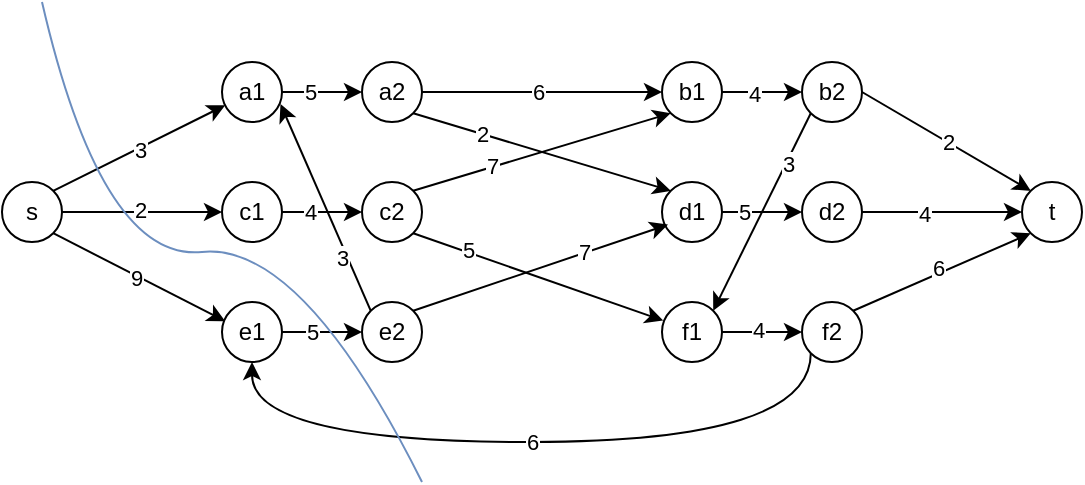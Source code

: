 <mxfile version="24.4.4" type="github">
  <diagram name="第 1 页" id="3d9ARyCZtko17SjuDn9j">
    <mxGraphModel dx="691" dy="369" grid="1" gridSize="10" guides="1" tooltips="1" connect="1" arrows="1" fold="1" page="1" pageScale="1" pageWidth="1000" pageHeight="1000" math="0" shadow="0">
      <root>
        <mxCell id="0" />
        <mxCell id="1" parent="0" />
        <mxCell id="aczb6XzLxd1H7drs5TGw-29" style="edgeStyle=none;rounded=0;orthogonalLoop=1;jettySize=auto;html=1;exitX=1;exitY=0;exitDx=0;exitDy=0;" edge="1" parent="1" source="aczb6XzLxd1H7drs5TGw-1" target="aczb6XzLxd1H7drs5TGw-6">
          <mxGeometry relative="1" as="geometry" />
        </mxCell>
        <mxCell id="aczb6XzLxd1H7drs5TGw-30" value="3" style="edgeLabel;html=1;align=center;verticalAlign=middle;resizable=0;points=[];" vertex="1" connectable="0" parent="aczb6XzLxd1H7drs5TGw-29">
          <mxGeometry x="-0.012" y="-1" relative="1" as="geometry">
            <mxPoint as="offset" />
          </mxGeometry>
        </mxCell>
        <mxCell id="aczb6XzLxd1H7drs5TGw-31" style="edgeStyle=none;rounded=0;orthogonalLoop=1;jettySize=auto;html=1;exitX=1;exitY=0.5;exitDx=0;exitDy=0;entryX=0;entryY=0.5;entryDx=0;entryDy=0;" edge="1" parent="1" source="aczb6XzLxd1H7drs5TGw-1" target="aczb6XzLxd1H7drs5TGw-2">
          <mxGeometry relative="1" as="geometry" />
        </mxCell>
        <mxCell id="aczb6XzLxd1H7drs5TGw-32" value="2" style="edgeLabel;html=1;align=center;verticalAlign=middle;resizable=0;points=[];" vertex="1" connectable="0" parent="aczb6XzLxd1H7drs5TGw-31">
          <mxGeometry x="-0.026" y="1" relative="1" as="geometry">
            <mxPoint as="offset" />
          </mxGeometry>
        </mxCell>
        <mxCell id="aczb6XzLxd1H7drs5TGw-1" value="s" style="ellipse;whiteSpace=wrap;html=1;aspect=fixed;" vertex="1" parent="1">
          <mxGeometry x="110" y="150" width="30" height="30" as="geometry" />
        </mxCell>
        <mxCell id="aczb6XzLxd1H7drs5TGw-18" style="edgeStyle=none;rounded=0;orthogonalLoop=1;jettySize=auto;html=1;exitX=1;exitY=0.5;exitDx=0;exitDy=0;entryX=0;entryY=0.5;entryDx=0;entryDy=0;" edge="1" parent="1" source="aczb6XzLxd1H7drs5TGw-2" target="aczb6XzLxd1H7drs5TGw-3">
          <mxGeometry relative="1" as="geometry" />
        </mxCell>
        <mxCell id="aczb6XzLxd1H7drs5TGw-24" value="4" style="edgeLabel;html=1;align=center;verticalAlign=middle;resizable=0;points=[];" vertex="1" connectable="0" parent="aczb6XzLxd1H7drs5TGw-18">
          <mxGeometry x="-0.311" relative="1" as="geometry">
            <mxPoint as="offset" />
          </mxGeometry>
        </mxCell>
        <mxCell id="aczb6XzLxd1H7drs5TGw-2" value="c1" style="ellipse;whiteSpace=wrap;html=1;aspect=fixed;" vertex="1" parent="1">
          <mxGeometry x="220" y="150" width="30" height="30" as="geometry" />
        </mxCell>
        <mxCell id="aczb6XzLxd1H7drs5TGw-41" style="edgeStyle=none;rounded=0;orthogonalLoop=1;jettySize=auto;html=1;exitX=1;exitY=0;exitDx=0;exitDy=0;entryX=0;entryY=1;entryDx=0;entryDy=0;" edge="1" parent="1" source="aczb6XzLxd1H7drs5TGw-3" target="aczb6XzLxd1H7drs5TGw-12">
          <mxGeometry relative="1" as="geometry" />
        </mxCell>
        <mxCell id="aczb6XzLxd1H7drs5TGw-42" value="7" style="edgeLabel;html=1;align=center;verticalAlign=middle;resizable=0;points=[];" vertex="1" connectable="0" parent="aczb6XzLxd1H7drs5TGw-41">
          <mxGeometry x="-0.391" y="1" relative="1" as="geometry">
            <mxPoint as="offset" />
          </mxGeometry>
        </mxCell>
        <mxCell id="aczb6XzLxd1H7drs5TGw-3" value="c2" style="ellipse;whiteSpace=wrap;html=1;aspect=fixed;" vertex="1" parent="1">
          <mxGeometry x="290" y="150" width="30" height="30" as="geometry" />
        </mxCell>
        <mxCell id="aczb6XzLxd1H7drs5TGw-19" style="edgeStyle=none;rounded=0;orthogonalLoop=1;jettySize=auto;html=1;exitX=1;exitY=0.5;exitDx=0;exitDy=0;entryX=0;entryY=0.5;entryDx=0;entryDy=0;" edge="1" parent="1" source="aczb6XzLxd1H7drs5TGw-4" target="aczb6XzLxd1H7drs5TGw-5">
          <mxGeometry relative="1" as="geometry" />
        </mxCell>
        <mxCell id="aczb6XzLxd1H7drs5TGw-25" value="5" style="edgeLabel;html=1;align=center;verticalAlign=middle;resizable=0;points=[];" vertex="1" connectable="0" parent="aczb6XzLxd1H7drs5TGw-19">
          <mxGeometry x="-0.25" y="1" relative="1" as="geometry">
            <mxPoint y="1" as="offset" />
          </mxGeometry>
        </mxCell>
        <mxCell id="aczb6XzLxd1H7drs5TGw-4" value="e1" style="ellipse;whiteSpace=wrap;html=1;aspect=fixed;" vertex="1" parent="1">
          <mxGeometry x="220" y="210" width="30" height="30" as="geometry" />
        </mxCell>
        <mxCell id="aczb6XzLxd1H7drs5TGw-5" value="e2" style="ellipse;whiteSpace=wrap;html=1;aspect=fixed;" vertex="1" parent="1">
          <mxGeometry x="290" y="210" width="30" height="30" as="geometry" />
        </mxCell>
        <mxCell id="aczb6XzLxd1H7drs5TGw-17" style="edgeStyle=none;rounded=0;orthogonalLoop=1;jettySize=auto;html=1;exitX=1;exitY=0.5;exitDx=0;exitDy=0;entryX=0;entryY=0.5;entryDx=0;entryDy=0;" edge="1" parent="1" source="aczb6XzLxd1H7drs5TGw-6" target="aczb6XzLxd1H7drs5TGw-7">
          <mxGeometry relative="1" as="geometry" />
        </mxCell>
        <mxCell id="aczb6XzLxd1H7drs5TGw-23" value="5" style="edgeLabel;html=1;align=center;verticalAlign=middle;resizable=0;points=[];" vertex="1" connectable="0" parent="aczb6XzLxd1H7drs5TGw-17">
          <mxGeometry x="-0.311" relative="1" as="geometry">
            <mxPoint as="offset" />
          </mxGeometry>
        </mxCell>
        <mxCell id="aczb6XzLxd1H7drs5TGw-6" value="a1" style="ellipse;whiteSpace=wrap;html=1;aspect=fixed;" vertex="1" parent="1">
          <mxGeometry x="220" y="90" width="30" height="30" as="geometry" />
        </mxCell>
        <mxCell id="aczb6XzLxd1H7drs5TGw-37" style="edgeStyle=none;rounded=0;orthogonalLoop=1;jettySize=auto;html=1;exitX=1;exitY=0.5;exitDx=0;exitDy=0;entryX=0;entryY=0.5;entryDx=0;entryDy=0;" edge="1" parent="1" source="aczb6XzLxd1H7drs5TGw-7" target="aczb6XzLxd1H7drs5TGw-12">
          <mxGeometry relative="1" as="geometry" />
        </mxCell>
        <mxCell id="aczb6XzLxd1H7drs5TGw-38" value="6" style="edgeLabel;html=1;align=center;verticalAlign=middle;resizable=0;points=[];" vertex="1" connectable="0" parent="aczb6XzLxd1H7drs5TGw-37">
          <mxGeometry x="-0.036" y="2" relative="1" as="geometry">
            <mxPoint y="2" as="offset" />
          </mxGeometry>
        </mxCell>
        <mxCell id="aczb6XzLxd1H7drs5TGw-39" style="edgeStyle=none;rounded=0;orthogonalLoop=1;jettySize=auto;html=1;exitX=1;exitY=1;exitDx=0;exitDy=0;entryX=0;entryY=0;entryDx=0;entryDy=0;" edge="1" parent="1" source="aczb6XzLxd1H7drs5TGw-7" target="aczb6XzLxd1H7drs5TGw-8">
          <mxGeometry relative="1" as="geometry" />
        </mxCell>
        <mxCell id="aczb6XzLxd1H7drs5TGw-40" value="2" style="edgeLabel;html=1;align=center;verticalAlign=middle;resizable=0;points=[];" vertex="1" connectable="0" parent="aczb6XzLxd1H7drs5TGw-39">
          <mxGeometry x="-0.007" relative="1" as="geometry">
            <mxPoint x="-30" y="-9" as="offset" />
          </mxGeometry>
        </mxCell>
        <mxCell id="aczb6XzLxd1H7drs5TGw-7" value="a2" style="ellipse;whiteSpace=wrap;html=1;aspect=fixed;" vertex="1" parent="1">
          <mxGeometry x="290" y="90" width="30" height="30" as="geometry" />
        </mxCell>
        <mxCell id="aczb6XzLxd1H7drs5TGw-21" style="edgeStyle=none;rounded=0;orthogonalLoop=1;jettySize=auto;html=1;exitX=1;exitY=0.5;exitDx=0;exitDy=0;" edge="1" parent="1" source="aczb6XzLxd1H7drs5TGw-8" target="aczb6XzLxd1H7drs5TGw-9">
          <mxGeometry relative="1" as="geometry" />
        </mxCell>
        <mxCell id="aczb6XzLxd1H7drs5TGw-27" value="5" style="edgeLabel;html=1;align=center;verticalAlign=middle;resizable=0;points=[];" vertex="1" connectable="0" parent="aczb6XzLxd1H7drs5TGw-21">
          <mxGeometry x="-0.171" relative="1" as="geometry">
            <mxPoint x="-6" as="offset" />
          </mxGeometry>
        </mxCell>
        <mxCell id="aczb6XzLxd1H7drs5TGw-8" value="d1" style="ellipse;whiteSpace=wrap;html=1;aspect=fixed;" vertex="1" parent="1">
          <mxGeometry x="440" y="150" width="30" height="30" as="geometry" />
        </mxCell>
        <mxCell id="aczb6XzLxd1H7drs5TGw-55" style="edgeStyle=none;rounded=0;orthogonalLoop=1;jettySize=auto;html=1;exitX=1;exitY=0.5;exitDx=0;exitDy=0;entryX=0;entryY=0.5;entryDx=0;entryDy=0;" edge="1" parent="1" source="aczb6XzLxd1H7drs5TGw-9" target="aczb6XzLxd1H7drs5TGw-14">
          <mxGeometry relative="1" as="geometry" />
        </mxCell>
        <mxCell id="aczb6XzLxd1H7drs5TGw-56" value="4" style="edgeLabel;html=1;align=center;verticalAlign=middle;resizable=0;points=[];" vertex="1" connectable="0" parent="aczb6XzLxd1H7drs5TGw-55">
          <mxGeometry x="-0.225" y="-1" relative="1" as="geometry">
            <mxPoint as="offset" />
          </mxGeometry>
        </mxCell>
        <mxCell id="aczb6XzLxd1H7drs5TGw-9" value="d2" style="ellipse;whiteSpace=wrap;html=1;aspect=fixed;" vertex="1" parent="1">
          <mxGeometry x="510" y="150" width="30" height="30" as="geometry" />
        </mxCell>
        <mxCell id="aczb6XzLxd1H7drs5TGw-20" style="edgeStyle=none;rounded=0;orthogonalLoop=1;jettySize=auto;html=1;exitX=1;exitY=0.5;exitDx=0;exitDy=0;entryX=0;entryY=0.5;entryDx=0;entryDy=0;" edge="1" parent="1" source="aczb6XzLxd1H7drs5TGw-10" target="aczb6XzLxd1H7drs5TGw-11">
          <mxGeometry relative="1" as="geometry" />
        </mxCell>
        <mxCell id="aczb6XzLxd1H7drs5TGw-26" value="4" style="edgeLabel;html=1;align=center;verticalAlign=middle;resizable=0;points=[];" vertex="1" connectable="0" parent="aczb6XzLxd1H7drs5TGw-20">
          <mxGeometry x="-0.111" y="1" relative="1" as="geometry">
            <mxPoint as="offset" />
          </mxGeometry>
        </mxCell>
        <mxCell id="aczb6XzLxd1H7drs5TGw-10" value="f1" style="ellipse;whiteSpace=wrap;html=1;aspect=fixed;" vertex="1" parent="1">
          <mxGeometry x="440" y="210" width="30" height="30" as="geometry" />
        </mxCell>
        <mxCell id="aczb6XzLxd1H7drs5TGw-47" style="edgeStyle=orthogonalEdgeStyle;curved=1;rounded=0;orthogonalLoop=1;jettySize=auto;html=1;exitX=0;exitY=1;exitDx=0;exitDy=0;entryX=0.5;entryY=1;entryDx=0;entryDy=0;" edge="1" parent="1" source="aczb6XzLxd1H7drs5TGw-11" target="aczb6XzLxd1H7drs5TGw-4">
          <mxGeometry relative="1" as="geometry">
            <Array as="points">
              <mxPoint x="514" y="280" />
              <mxPoint x="235" y="280" />
            </Array>
          </mxGeometry>
        </mxCell>
        <mxCell id="aczb6XzLxd1H7drs5TGw-51" value="6" style="edgeLabel;html=1;align=center;verticalAlign=middle;resizable=0;points=[];" vertex="1" connectable="0" parent="aczb6XzLxd1H7drs5TGw-47">
          <mxGeometry x="0.013" relative="1" as="geometry">
            <mxPoint as="offset" />
          </mxGeometry>
        </mxCell>
        <mxCell id="aczb6XzLxd1H7drs5TGw-57" style="edgeStyle=none;rounded=0;orthogonalLoop=1;jettySize=auto;html=1;exitX=1;exitY=0;exitDx=0;exitDy=0;entryX=0;entryY=1;entryDx=0;entryDy=0;" edge="1" parent="1" source="aczb6XzLxd1H7drs5TGw-11" target="aczb6XzLxd1H7drs5TGw-14">
          <mxGeometry relative="1" as="geometry" />
        </mxCell>
        <mxCell id="aczb6XzLxd1H7drs5TGw-58" value="6" style="edgeLabel;html=1;align=center;verticalAlign=middle;resizable=0;points=[];" vertex="1" connectable="0" parent="aczb6XzLxd1H7drs5TGw-57">
          <mxGeometry x="-0.033" y="3" relative="1" as="geometry">
            <mxPoint as="offset" />
          </mxGeometry>
        </mxCell>
        <mxCell id="aczb6XzLxd1H7drs5TGw-11" value="f2" style="ellipse;whiteSpace=wrap;html=1;aspect=fixed;" vertex="1" parent="1">
          <mxGeometry x="510" y="210" width="30" height="30" as="geometry" />
        </mxCell>
        <mxCell id="aczb6XzLxd1H7drs5TGw-22" style="edgeStyle=none;rounded=0;orthogonalLoop=1;jettySize=auto;html=1;exitX=1;exitY=0.5;exitDx=0;exitDy=0;entryX=0;entryY=0.5;entryDx=0;entryDy=0;" edge="1" parent="1" source="aczb6XzLxd1H7drs5TGw-12" target="aczb6XzLxd1H7drs5TGw-13">
          <mxGeometry relative="1" as="geometry" />
        </mxCell>
        <mxCell id="aczb6XzLxd1H7drs5TGw-28" value="4" style="edgeLabel;html=1;align=center;verticalAlign=middle;resizable=0;points=[];" vertex="1" connectable="0" parent="aczb6XzLxd1H7drs5TGw-22">
          <mxGeometry x="-0.232" y="-1" relative="1" as="geometry">
            <mxPoint as="offset" />
          </mxGeometry>
        </mxCell>
        <mxCell id="aczb6XzLxd1H7drs5TGw-12" value="b1" style="ellipse;whiteSpace=wrap;html=1;aspect=fixed;" vertex="1" parent="1">
          <mxGeometry x="440" y="90" width="30" height="30" as="geometry" />
        </mxCell>
        <mxCell id="aczb6XzLxd1H7drs5TGw-53" style="edgeStyle=none;rounded=0;orthogonalLoop=1;jettySize=auto;html=1;exitX=0;exitY=1;exitDx=0;exitDy=0;entryX=1;entryY=0;entryDx=0;entryDy=0;" edge="1" parent="1" source="aczb6XzLxd1H7drs5TGw-13" target="aczb6XzLxd1H7drs5TGw-10">
          <mxGeometry relative="1" as="geometry" />
        </mxCell>
        <mxCell id="aczb6XzLxd1H7drs5TGw-54" value="3" style="edgeLabel;html=1;align=center;verticalAlign=middle;resizable=0;points=[];" vertex="1" connectable="0" parent="aczb6XzLxd1H7drs5TGw-53">
          <mxGeometry x="-0.499" y="1" relative="1" as="geometry">
            <mxPoint as="offset" />
          </mxGeometry>
        </mxCell>
        <mxCell id="aczb6XzLxd1H7drs5TGw-59" style="edgeStyle=none;rounded=0;orthogonalLoop=1;jettySize=auto;html=1;exitX=1;exitY=0.5;exitDx=0;exitDy=0;entryX=0;entryY=0;entryDx=0;entryDy=0;" edge="1" parent="1" source="aczb6XzLxd1H7drs5TGw-13" target="aczb6XzLxd1H7drs5TGw-14">
          <mxGeometry relative="1" as="geometry" />
        </mxCell>
        <mxCell id="aczb6XzLxd1H7drs5TGw-60" value="2" style="edgeLabel;html=1;align=center;verticalAlign=middle;resizable=0;points=[];" vertex="1" connectable="0" parent="aczb6XzLxd1H7drs5TGw-59">
          <mxGeometry x="0.016" relative="1" as="geometry">
            <mxPoint as="offset" />
          </mxGeometry>
        </mxCell>
        <mxCell id="aczb6XzLxd1H7drs5TGw-13" value="b2" style="ellipse;whiteSpace=wrap;html=1;aspect=fixed;" vertex="1" parent="1">
          <mxGeometry x="510" y="90" width="30" height="30" as="geometry" />
        </mxCell>
        <mxCell id="aczb6XzLxd1H7drs5TGw-14" value="t" style="ellipse;whiteSpace=wrap;html=1;aspect=fixed;" vertex="1" parent="1">
          <mxGeometry x="620" y="150" width="30" height="30" as="geometry" />
        </mxCell>
        <mxCell id="aczb6XzLxd1H7drs5TGw-33" style="edgeStyle=none;rounded=0;orthogonalLoop=1;jettySize=auto;html=1;exitX=1;exitY=1;exitDx=0;exitDy=0;entryX=0.054;entryY=0.321;entryDx=0;entryDy=0;entryPerimeter=0;" edge="1" parent="1" source="aczb6XzLxd1H7drs5TGw-1" target="aczb6XzLxd1H7drs5TGw-4">
          <mxGeometry relative="1" as="geometry" />
        </mxCell>
        <mxCell id="aczb6XzLxd1H7drs5TGw-34" value="9" style="edgeLabel;html=1;align=center;verticalAlign=middle;resizable=0;points=[];" vertex="1" connectable="0" parent="aczb6XzLxd1H7drs5TGw-33">
          <mxGeometry x="-0.04" y="-1" relative="1" as="geometry">
            <mxPoint as="offset" />
          </mxGeometry>
        </mxCell>
        <mxCell id="aczb6XzLxd1H7drs5TGw-35" style="edgeStyle=none;rounded=0;orthogonalLoop=1;jettySize=auto;html=1;exitX=0;exitY=0;exitDx=0;exitDy=0;entryX=0.975;entryY=0.701;entryDx=0;entryDy=0;entryPerimeter=0;" edge="1" parent="1" source="aczb6XzLxd1H7drs5TGw-5" target="aczb6XzLxd1H7drs5TGw-6">
          <mxGeometry relative="1" as="geometry" />
        </mxCell>
        <mxCell id="aczb6XzLxd1H7drs5TGw-36" value="3" style="edgeLabel;html=1;align=center;verticalAlign=middle;resizable=0;points=[];" vertex="1" connectable="0" parent="aczb6XzLxd1H7drs5TGw-35">
          <mxGeometry x="-0.491" y="-2" relative="1" as="geometry">
            <mxPoint x="-5" as="offset" />
          </mxGeometry>
        </mxCell>
        <mxCell id="aczb6XzLxd1H7drs5TGw-43" style="edgeStyle=none;rounded=0;orthogonalLoop=1;jettySize=auto;html=1;exitX=1;exitY=1;exitDx=0;exitDy=0;entryX=0.02;entryY=0.31;entryDx=0;entryDy=0;entryPerimeter=0;" edge="1" parent="1" source="aczb6XzLxd1H7drs5TGw-3" target="aczb6XzLxd1H7drs5TGw-10">
          <mxGeometry relative="1" as="geometry" />
        </mxCell>
        <mxCell id="aczb6XzLxd1H7drs5TGw-44" value="5" style="edgeLabel;html=1;align=center;verticalAlign=middle;resizable=0;points=[];" vertex="1" connectable="0" parent="aczb6XzLxd1H7drs5TGw-43">
          <mxGeometry x="-0.571" y="1" relative="1" as="geometry">
            <mxPoint as="offset" />
          </mxGeometry>
        </mxCell>
        <mxCell id="aczb6XzLxd1H7drs5TGw-45" style="edgeStyle=none;rounded=0;orthogonalLoop=1;jettySize=auto;html=1;exitX=1;exitY=0;exitDx=0;exitDy=0;entryX=0.1;entryY=0.71;entryDx=0;entryDy=0;entryPerimeter=0;" edge="1" parent="1" source="aczb6XzLxd1H7drs5TGw-5" target="aczb6XzLxd1H7drs5TGw-8">
          <mxGeometry relative="1" as="geometry" />
        </mxCell>
        <mxCell id="aczb6XzLxd1H7drs5TGw-46" value="7" style="edgeLabel;html=1;align=center;verticalAlign=middle;resizable=0;points=[];" vertex="1" connectable="0" parent="aczb6XzLxd1H7drs5TGw-45">
          <mxGeometry x="0.337" y="1" relative="1" as="geometry">
            <mxPoint as="offset" />
          </mxGeometry>
        </mxCell>
        <mxCell id="aczb6XzLxd1H7drs5TGw-62" value="" style="curved=1;endArrow=none;html=1;rounded=0;endFill=0;fillColor=#dae8fc;strokeColor=#6c8ebf;" edge="1" parent="1">
          <mxGeometry width="50" height="50" relative="1" as="geometry">
            <mxPoint x="130" y="60" as="sourcePoint" />
            <mxPoint x="320" y="300" as="targetPoint" />
            <Array as="points">
              <mxPoint x="160" y="190" />
              <mxPoint x="260" y="180" />
            </Array>
          </mxGeometry>
        </mxCell>
      </root>
    </mxGraphModel>
  </diagram>
</mxfile>

